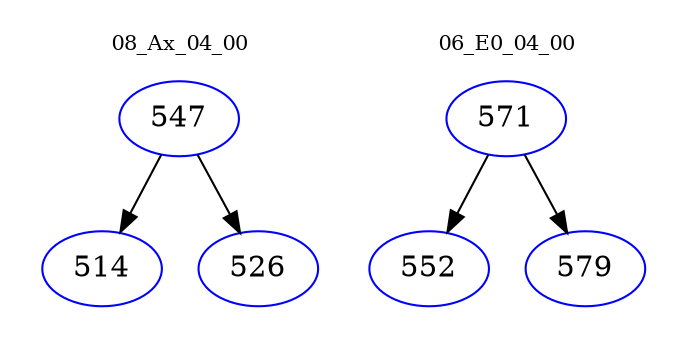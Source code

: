digraph{
subgraph cluster_0 {
color = white
label = "08_Ax_04_00";
fontsize=10;
T0_547 [label="547", color="blue"]
T0_547 -> T0_514 [color="black"]
T0_514 [label="514", color="blue"]
T0_547 -> T0_526 [color="black"]
T0_526 [label="526", color="blue"]
}
subgraph cluster_1 {
color = white
label = "06_E0_04_00";
fontsize=10;
T1_571 [label="571", color="blue"]
T1_571 -> T1_552 [color="black"]
T1_552 [label="552", color="blue"]
T1_571 -> T1_579 [color="black"]
T1_579 [label="579", color="blue"]
}
}
